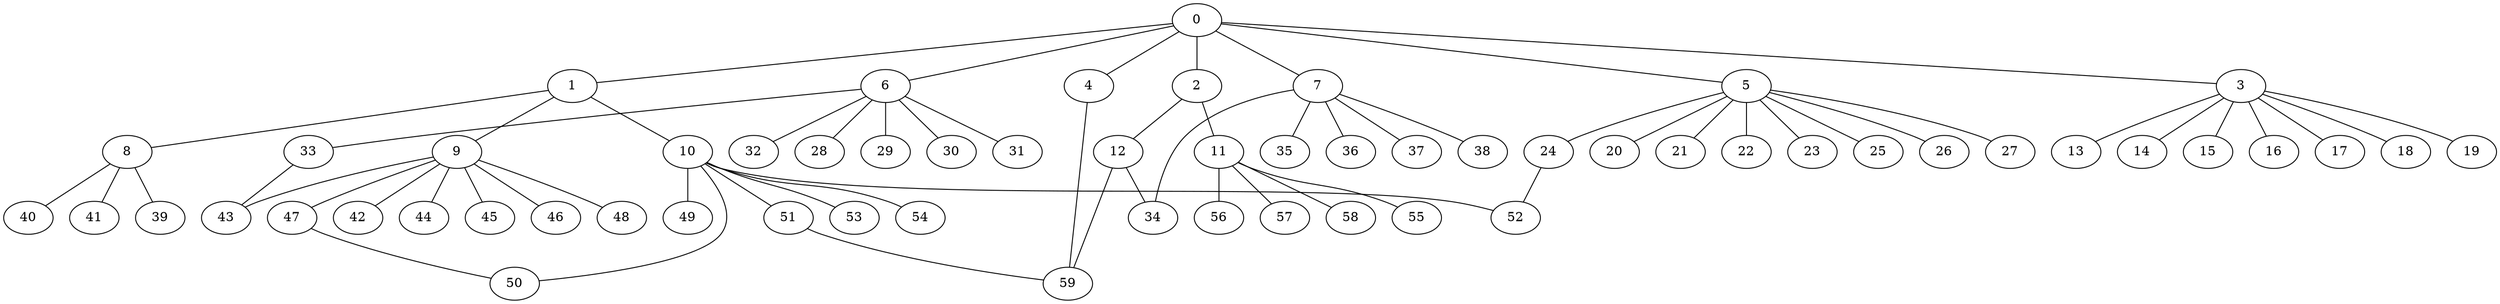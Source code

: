 
graph graphname {
    0 -- 1
0 -- 2
0 -- 3
0 -- 4
0 -- 5
0 -- 6
0 -- 7
1 -- 8
1 -- 10
1 -- 9
2 -- 11
2 -- 12
3 -- 13
3 -- 14
3 -- 15
3 -- 16
3 -- 17
3 -- 18
3 -- 19
4 -- 59
5 -- 20
5 -- 21
5 -- 22
5 -- 23
5 -- 24
5 -- 25
5 -- 26
5 -- 27
6 -- 32
6 -- 33
6 -- 28
6 -- 29
6 -- 30
6 -- 31
7 -- 34
7 -- 35
7 -- 36
7 -- 37
7 -- 38
8 -- 40
8 -- 41
8 -- 39
9 -- 42
9 -- 43
9 -- 44
9 -- 45
9 -- 46
9 -- 47
9 -- 48
10 -- 49
10 -- 50
10 -- 51
10 -- 52
10 -- 53
10 -- 54
11 -- 56
11 -- 57
11 -- 58
11 -- 55
12 -- 59
12 -- 34
24 -- 52
33 -- 43
47 -- 50
51 -- 59

}
